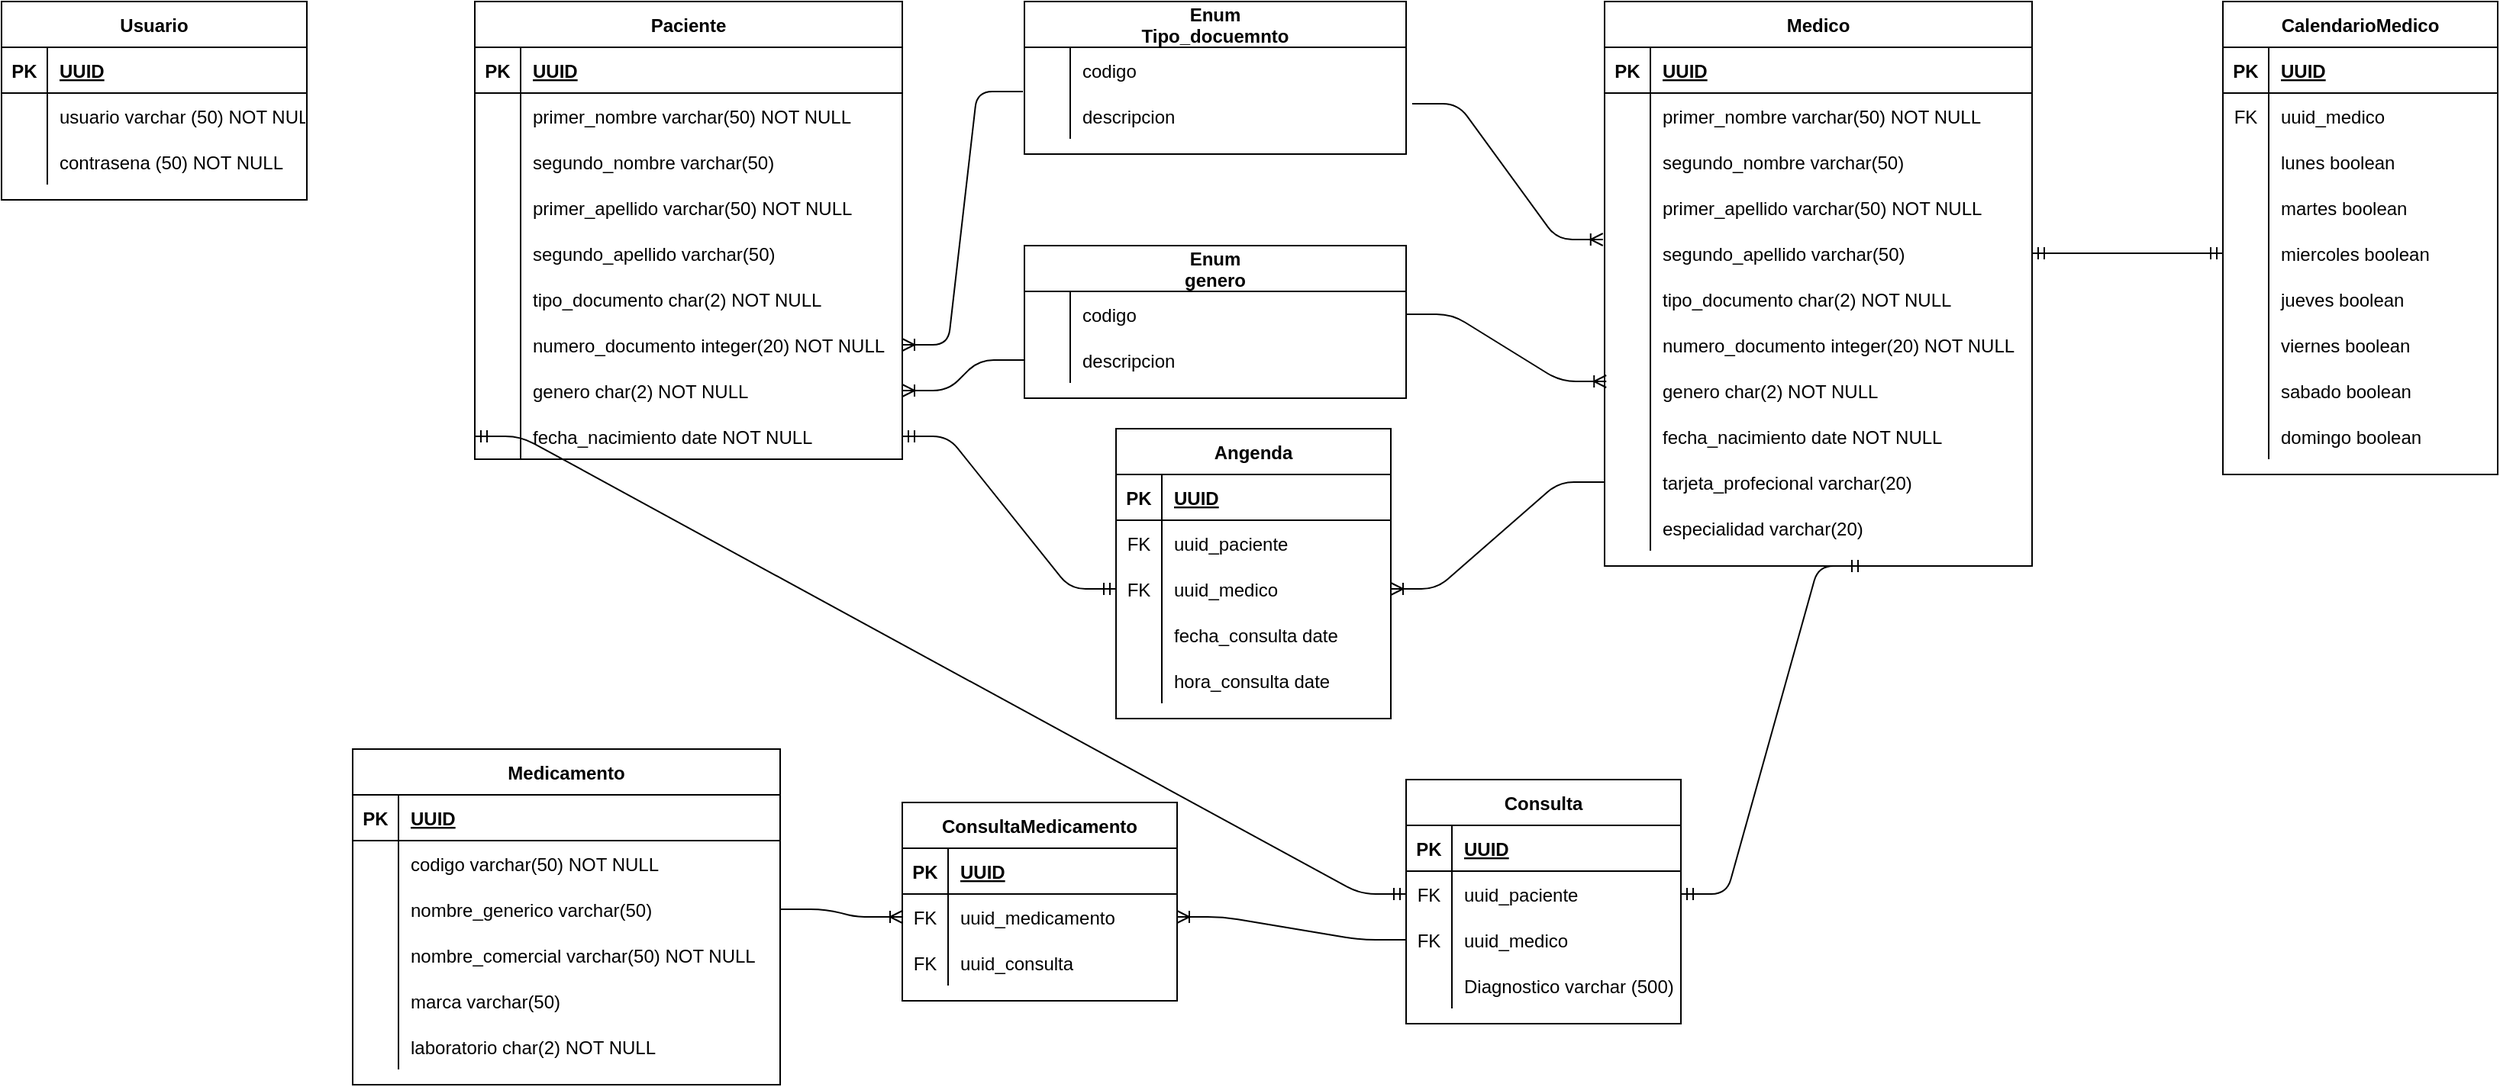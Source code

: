 <mxfile version="13.9.9" type="device"><diagram id="R2lEEEUBdFMjLlhIrx00" name="Page-1"><mxGraphModel dx="2272" dy="822" grid="1" gridSize="10" guides="1" tooltips="1" connect="1" arrows="1" fold="1" page="1" pageScale="1" pageWidth="850" pageHeight="1100" math="0" shadow="0" extFonts="Permanent Marker^https://fonts.googleapis.com/css?family=Permanent+Marker"><root><mxCell id="0"/><mxCell id="1" parent="0"/><mxCell id="C-vyLk0tnHw3VtMMgP7b-2" value="Enum&#10;Tipo_docuemnto" style="shape=table;startSize=30;container=1;collapsible=1;childLayout=tableLayout;fixedRows=1;rowLines=0;fontStyle=1;align=center;resizeLast=1;" parent="1" vertex="1"><mxGeometry x="400" y="40" width="250" height="100" as="geometry"/></mxCell><mxCell id="C-vyLk0tnHw3VtMMgP7b-9" value="" style="shape=partialRectangle;collapsible=0;dropTarget=0;pointerEvents=0;fillColor=none;points=[[0,0.5],[1,0.5]];portConstraint=eastwest;top=0;left=0;right=0;bottom=0;" parent="C-vyLk0tnHw3VtMMgP7b-2" vertex="1"><mxGeometry y="30" width="250" height="30" as="geometry"/></mxCell><mxCell id="C-vyLk0tnHw3VtMMgP7b-10" value="" style="shape=partialRectangle;overflow=hidden;connectable=0;fillColor=none;top=0;left=0;bottom=0;right=0;" parent="C-vyLk0tnHw3VtMMgP7b-9" vertex="1"><mxGeometry width="30" height="30" as="geometry"/></mxCell><mxCell id="C-vyLk0tnHw3VtMMgP7b-11" value="codigo" style="shape=partialRectangle;overflow=hidden;connectable=0;fillColor=none;top=0;left=0;bottom=0;right=0;align=left;spacingLeft=6;" parent="C-vyLk0tnHw3VtMMgP7b-9" vertex="1"><mxGeometry x="30" width="220" height="30" as="geometry"/></mxCell><mxCell id="uyJlKEGflvQCgRD1IJLZ-47" value="" style="shape=partialRectangle;collapsible=0;dropTarget=0;pointerEvents=0;fillColor=none;points=[[0,0.5],[1,0.5]];portConstraint=eastwest;top=0;left=0;right=0;bottom=0;" parent="C-vyLk0tnHw3VtMMgP7b-2" vertex="1"><mxGeometry y="60" width="250" height="30" as="geometry"/></mxCell><mxCell id="uyJlKEGflvQCgRD1IJLZ-48" value="" style="shape=partialRectangle;overflow=hidden;connectable=0;fillColor=none;top=0;left=0;bottom=0;right=0;" parent="uyJlKEGflvQCgRD1IJLZ-47" vertex="1"><mxGeometry width="30" height="30" as="geometry"/></mxCell><mxCell id="uyJlKEGflvQCgRD1IJLZ-49" value="descripcion" style="shape=partialRectangle;overflow=hidden;connectable=0;fillColor=none;top=0;left=0;bottom=0;right=0;align=left;spacingLeft=6;" parent="uyJlKEGflvQCgRD1IJLZ-47" vertex="1"><mxGeometry x="30" width="220" height="30" as="geometry"/></mxCell><mxCell id="C-vyLk0tnHw3VtMMgP7b-13" value="Enum&#10;genero" style="shape=table;startSize=30;container=1;collapsible=1;childLayout=tableLayout;fixedRows=1;rowLines=0;fontStyle=1;align=center;resizeLast=1;" parent="1" vertex="1"><mxGeometry x="400" y="200" width="250" height="100" as="geometry"/></mxCell><mxCell id="C-vyLk0tnHw3VtMMgP7b-20" value="" style="shape=partialRectangle;collapsible=0;dropTarget=0;pointerEvents=0;fillColor=none;points=[[0,0.5],[1,0.5]];portConstraint=eastwest;top=0;left=0;right=0;bottom=0;" parent="C-vyLk0tnHw3VtMMgP7b-13" vertex="1"><mxGeometry y="30" width="250" height="30" as="geometry"/></mxCell><mxCell id="C-vyLk0tnHw3VtMMgP7b-21" value="" style="shape=partialRectangle;overflow=hidden;connectable=0;fillColor=none;top=0;left=0;bottom=0;right=0;" parent="C-vyLk0tnHw3VtMMgP7b-20" vertex="1"><mxGeometry width="30" height="30" as="geometry"/></mxCell><mxCell id="C-vyLk0tnHw3VtMMgP7b-22" value="codigo" style="shape=partialRectangle;overflow=hidden;connectable=0;fillColor=none;top=0;left=0;bottom=0;right=0;align=left;spacingLeft=6;" parent="C-vyLk0tnHw3VtMMgP7b-20" vertex="1"><mxGeometry x="30" width="220" height="30" as="geometry"/></mxCell><mxCell id="uyJlKEGflvQCgRD1IJLZ-52" value="" style="shape=partialRectangle;collapsible=0;dropTarget=0;pointerEvents=0;fillColor=none;points=[[0,0.5],[1,0.5]];portConstraint=eastwest;top=0;left=0;right=0;bottom=0;" parent="C-vyLk0tnHw3VtMMgP7b-13" vertex="1"><mxGeometry y="60" width="250" height="30" as="geometry"/></mxCell><mxCell id="uyJlKEGflvQCgRD1IJLZ-53" value="" style="shape=partialRectangle;overflow=hidden;connectable=0;fillColor=none;top=0;left=0;bottom=0;right=0;" parent="uyJlKEGflvQCgRD1IJLZ-52" vertex="1"><mxGeometry width="30" height="30" as="geometry"/></mxCell><mxCell id="uyJlKEGflvQCgRD1IJLZ-54" value="descripcion" style="shape=partialRectangle;overflow=hidden;connectable=0;fillColor=none;top=0;left=0;bottom=0;right=0;align=left;spacingLeft=6;" parent="uyJlKEGflvQCgRD1IJLZ-52" vertex="1"><mxGeometry x="30" width="220" height="30" as="geometry"/></mxCell><mxCell id="C-vyLk0tnHw3VtMMgP7b-23" value="Paciente" style="shape=table;startSize=30;container=1;collapsible=1;childLayout=tableLayout;fixedRows=1;rowLines=0;fontStyle=1;align=center;resizeLast=1;" parent="1" vertex="1"><mxGeometry x="40" y="40" width="280" height="300" as="geometry"/></mxCell><mxCell id="C-vyLk0tnHw3VtMMgP7b-24" value="" style="shape=partialRectangle;collapsible=0;dropTarget=0;pointerEvents=0;fillColor=none;points=[[0,0.5],[1,0.5]];portConstraint=eastwest;top=0;left=0;right=0;bottom=1;" parent="C-vyLk0tnHw3VtMMgP7b-23" vertex="1"><mxGeometry y="30" width="280" height="30" as="geometry"/></mxCell><mxCell id="C-vyLk0tnHw3VtMMgP7b-25" value="PK" style="shape=partialRectangle;overflow=hidden;connectable=0;fillColor=none;top=0;left=0;bottom=0;right=0;fontStyle=1;" parent="C-vyLk0tnHw3VtMMgP7b-24" vertex="1"><mxGeometry width="30" height="30" as="geometry"/></mxCell><mxCell id="C-vyLk0tnHw3VtMMgP7b-26" value="UUID" style="shape=partialRectangle;overflow=hidden;connectable=0;fillColor=none;top=0;left=0;bottom=0;right=0;align=left;spacingLeft=6;fontStyle=5;" parent="C-vyLk0tnHw3VtMMgP7b-24" vertex="1"><mxGeometry x="30" width="250" height="30" as="geometry"/></mxCell><mxCell id="C-vyLk0tnHw3VtMMgP7b-27" value="" style="shape=partialRectangle;collapsible=0;dropTarget=0;pointerEvents=0;fillColor=none;points=[[0,0.5],[1,0.5]];portConstraint=eastwest;top=0;left=0;right=0;bottom=0;" parent="C-vyLk0tnHw3VtMMgP7b-23" vertex="1"><mxGeometry y="60" width="280" height="30" as="geometry"/></mxCell><mxCell id="C-vyLk0tnHw3VtMMgP7b-28" value="" style="shape=partialRectangle;overflow=hidden;connectable=0;fillColor=none;top=0;left=0;bottom=0;right=0;" parent="C-vyLk0tnHw3VtMMgP7b-27" vertex="1"><mxGeometry width="30" height="30" as="geometry"/></mxCell><mxCell id="C-vyLk0tnHw3VtMMgP7b-29" value="primer_nombre varchar(50) NOT NULL" style="shape=partialRectangle;overflow=hidden;connectable=0;fillColor=none;top=0;left=0;bottom=0;right=0;align=left;spacingLeft=6;" parent="C-vyLk0tnHw3VtMMgP7b-27" vertex="1"><mxGeometry x="30" width="250" height="30" as="geometry"/></mxCell><mxCell id="uyJlKEGflvQCgRD1IJLZ-1" value="" style="shape=partialRectangle;collapsible=0;dropTarget=0;pointerEvents=0;fillColor=none;points=[[0,0.5],[1,0.5]];portConstraint=eastwest;top=0;left=0;right=0;bottom=0;" parent="C-vyLk0tnHw3VtMMgP7b-23" vertex="1"><mxGeometry y="90" width="280" height="30" as="geometry"/></mxCell><mxCell id="uyJlKEGflvQCgRD1IJLZ-2" value="" style="shape=partialRectangle;overflow=hidden;connectable=0;fillColor=none;top=0;left=0;bottom=0;right=0;" parent="uyJlKEGflvQCgRD1IJLZ-1" vertex="1"><mxGeometry width="30" height="30" as="geometry"/></mxCell><mxCell id="uyJlKEGflvQCgRD1IJLZ-3" value="segundo_nombre varchar(50) " style="shape=partialRectangle;overflow=hidden;connectable=0;fillColor=none;top=0;left=0;bottom=0;right=0;align=left;spacingLeft=6;" parent="uyJlKEGflvQCgRD1IJLZ-1" vertex="1"><mxGeometry x="30" width="250" height="30" as="geometry"/></mxCell><mxCell id="uyJlKEGflvQCgRD1IJLZ-14" value="" style="shape=partialRectangle;collapsible=0;dropTarget=0;pointerEvents=0;fillColor=none;points=[[0,0.5],[1,0.5]];portConstraint=eastwest;top=0;left=0;right=0;bottom=0;" parent="C-vyLk0tnHw3VtMMgP7b-23" vertex="1"><mxGeometry y="120" width="280" height="30" as="geometry"/></mxCell><mxCell id="uyJlKEGflvQCgRD1IJLZ-15" value="" style="shape=partialRectangle;overflow=hidden;connectable=0;fillColor=none;top=0;left=0;bottom=0;right=0;" parent="uyJlKEGflvQCgRD1IJLZ-14" vertex="1"><mxGeometry width="30" height="30" as="geometry"/></mxCell><mxCell id="uyJlKEGflvQCgRD1IJLZ-16" value="primer_apellido varchar(50) NOT NULL" style="shape=partialRectangle;overflow=hidden;connectable=0;fillColor=none;top=0;left=0;bottom=0;right=0;align=left;spacingLeft=6;" parent="uyJlKEGflvQCgRD1IJLZ-14" vertex="1"><mxGeometry x="30" width="250" height="30" as="geometry"/></mxCell><mxCell id="uyJlKEGflvQCgRD1IJLZ-17" value="" style="shape=partialRectangle;collapsible=0;dropTarget=0;pointerEvents=0;fillColor=none;points=[[0,0.5],[1,0.5]];portConstraint=eastwest;top=0;left=0;right=0;bottom=0;" parent="C-vyLk0tnHw3VtMMgP7b-23" vertex="1"><mxGeometry y="150" width="280" height="30" as="geometry"/></mxCell><mxCell id="uyJlKEGflvQCgRD1IJLZ-18" value="" style="shape=partialRectangle;overflow=hidden;connectable=0;fillColor=none;top=0;left=0;bottom=0;right=0;" parent="uyJlKEGflvQCgRD1IJLZ-17" vertex="1"><mxGeometry width="30" height="30" as="geometry"/></mxCell><mxCell id="uyJlKEGflvQCgRD1IJLZ-19" value="segundo_apellido varchar(50) " style="shape=partialRectangle;overflow=hidden;connectable=0;fillColor=none;top=0;left=0;bottom=0;right=0;align=left;spacingLeft=6;" parent="uyJlKEGflvQCgRD1IJLZ-17" vertex="1"><mxGeometry x="30" width="250" height="30" as="geometry"/></mxCell><mxCell id="uyJlKEGflvQCgRD1IJLZ-20" value="" style="shape=partialRectangle;collapsible=0;dropTarget=0;pointerEvents=0;fillColor=none;points=[[0,0.5],[1,0.5]];portConstraint=eastwest;top=0;left=0;right=0;bottom=0;" parent="C-vyLk0tnHw3VtMMgP7b-23" vertex="1"><mxGeometry y="180" width="280" height="30" as="geometry"/></mxCell><mxCell id="uyJlKEGflvQCgRD1IJLZ-21" value="" style="shape=partialRectangle;overflow=hidden;connectable=0;fillColor=none;top=0;left=0;bottom=0;right=0;" parent="uyJlKEGflvQCgRD1IJLZ-20" vertex="1"><mxGeometry width="30" height="30" as="geometry"/></mxCell><mxCell id="uyJlKEGflvQCgRD1IJLZ-22" value="tipo_documento char(2) NOT NULL" style="shape=partialRectangle;overflow=hidden;connectable=0;fillColor=none;top=0;left=0;bottom=0;right=0;align=left;spacingLeft=6;" parent="uyJlKEGflvQCgRD1IJLZ-20" vertex="1"><mxGeometry x="30" width="250" height="30" as="geometry"/></mxCell><mxCell id="uyJlKEGflvQCgRD1IJLZ-23" value="" style="shape=partialRectangle;collapsible=0;dropTarget=0;pointerEvents=0;fillColor=none;points=[[0,0.5],[1,0.5]];portConstraint=eastwest;top=0;left=0;right=0;bottom=0;" parent="C-vyLk0tnHw3VtMMgP7b-23" vertex="1"><mxGeometry y="210" width="280" height="30" as="geometry"/></mxCell><mxCell id="uyJlKEGflvQCgRD1IJLZ-24" value="" style="shape=partialRectangle;overflow=hidden;connectable=0;fillColor=none;top=0;left=0;bottom=0;right=0;" parent="uyJlKEGflvQCgRD1IJLZ-23" vertex="1"><mxGeometry width="30" height="30" as="geometry"/></mxCell><mxCell id="uyJlKEGflvQCgRD1IJLZ-25" value="numero_documento integer(20) NOT NULL" style="shape=partialRectangle;overflow=hidden;connectable=0;fillColor=none;top=0;left=0;bottom=0;right=0;align=left;spacingLeft=6;" parent="uyJlKEGflvQCgRD1IJLZ-23" vertex="1"><mxGeometry x="30" width="250" height="30" as="geometry"/></mxCell><mxCell id="uyJlKEGflvQCgRD1IJLZ-26" value="" style="shape=partialRectangle;collapsible=0;dropTarget=0;pointerEvents=0;fillColor=none;points=[[0,0.5],[1,0.5]];portConstraint=eastwest;top=0;left=0;right=0;bottom=0;" parent="C-vyLk0tnHw3VtMMgP7b-23" vertex="1"><mxGeometry y="240" width="280" height="30" as="geometry"/></mxCell><mxCell id="uyJlKEGflvQCgRD1IJLZ-27" value="" style="shape=partialRectangle;overflow=hidden;connectable=0;fillColor=none;top=0;left=0;bottom=0;right=0;" parent="uyJlKEGflvQCgRD1IJLZ-26" vertex="1"><mxGeometry width="30" height="30" as="geometry"/></mxCell><mxCell id="uyJlKEGflvQCgRD1IJLZ-28" value="genero char(2) NOT NULL" style="shape=partialRectangle;overflow=hidden;connectable=0;fillColor=none;top=0;left=0;bottom=0;right=0;align=left;spacingLeft=6;" parent="uyJlKEGflvQCgRD1IJLZ-26" vertex="1"><mxGeometry x="30" width="250" height="30" as="geometry"/></mxCell><mxCell id="uyJlKEGflvQCgRD1IJLZ-29" value="" style="shape=partialRectangle;collapsible=0;dropTarget=0;pointerEvents=0;fillColor=none;points=[[0,0.5],[1,0.5]];portConstraint=eastwest;top=0;left=0;right=0;bottom=0;" parent="C-vyLk0tnHw3VtMMgP7b-23" vertex="1"><mxGeometry y="270" width="280" height="30" as="geometry"/></mxCell><mxCell id="uyJlKEGflvQCgRD1IJLZ-30" value="" style="shape=partialRectangle;overflow=hidden;connectable=0;fillColor=none;top=0;left=0;bottom=0;right=0;" parent="uyJlKEGflvQCgRD1IJLZ-29" vertex="1"><mxGeometry width="30" height="30" as="geometry"/></mxCell><mxCell id="uyJlKEGflvQCgRD1IJLZ-31" value="fecha_nacimiento date NOT NULL" style="shape=partialRectangle;overflow=hidden;connectable=0;fillColor=none;top=0;left=0;bottom=0;right=0;align=left;spacingLeft=6;" parent="uyJlKEGflvQCgRD1IJLZ-29" vertex="1"><mxGeometry x="30" width="250" height="30" as="geometry"/></mxCell><mxCell id="uyJlKEGflvQCgRD1IJLZ-51" value="" style="edgeStyle=entityRelationEdgeStyle;fontSize=12;html=1;endArrow=ERoneToMany;entryX=1;entryY=0.5;entryDx=0;entryDy=0;exitX=-0.004;exitY=-0.033;exitDx=0;exitDy=0;exitPerimeter=0;" parent="1" source="uyJlKEGflvQCgRD1IJLZ-47" target="uyJlKEGflvQCgRD1IJLZ-23" edge="1"><mxGeometry width="100" height="100" relative="1" as="geometry"><mxPoint x="405" y="101" as="sourcePoint"/><mxPoint x="550" y="180" as="targetPoint"/></mxGeometry></mxCell><mxCell id="uyJlKEGflvQCgRD1IJLZ-101" value="Angenda" style="shape=table;startSize=30;container=1;collapsible=1;childLayout=tableLayout;fixedRows=1;rowLines=0;fontStyle=1;align=center;resizeLast=1;" parent="1" vertex="1"><mxGeometry x="460" y="320" width="180" height="190" as="geometry"/></mxCell><mxCell id="uyJlKEGflvQCgRD1IJLZ-102" value="" style="shape=partialRectangle;collapsible=0;dropTarget=0;pointerEvents=0;fillColor=none;top=0;left=0;bottom=1;right=0;points=[[0,0.5],[1,0.5]];portConstraint=eastwest;" parent="uyJlKEGflvQCgRD1IJLZ-101" vertex="1"><mxGeometry y="30" width="180" height="30" as="geometry"/></mxCell><mxCell id="uyJlKEGflvQCgRD1IJLZ-103" value="PK" style="shape=partialRectangle;connectable=0;fillColor=none;top=0;left=0;bottom=0;right=0;fontStyle=1;overflow=hidden;" parent="uyJlKEGflvQCgRD1IJLZ-102" vertex="1"><mxGeometry width="30" height="30" as="geometry"/></mxCell><mxCell id="uyJlKEGflvQCgRD1IJLZ-104" value="UUID" style="shape=partialRectangle;connectable=0;fillColor=none;top=0;left=0;bottom=0;right=0;align=left;spacingLeft=6;fontStyle=5;overflow=hidden;" parent="uyJlKEGflvQCgRD1IJLZ-102" vertex="1"><mxGeometry x="30" width="150" height="30" as="geometry"/></mxCell><mxCell id="uyJlKEGflvQCgRD1IJLZ-105" value="" style="shape=partialRectangle;collapsible=0;dropTarget=0;pointerEvents=0;fillColor=none;top=0;left=0;bottom=0;right=0;points=[[0,0.5],[1,0.5]];portConstraint=eastwest;" parent="uyJlKEGflvQCgRD1IJLZ-101" vertex="1"><mxGeometry y="60" width="180" height="30" as="geometry"/></mxCell><mxCell id="uyJlKEGflvQCgRD1IJLZ-106" value="FK" style="shape=partialRectangle;connectable=0;fillColor=none;top=0;left=0;bottom=0;right=0;editable=1;overflow=hidden;" parent="uyJlKEGflvQCgRD1IJLZ-105" vertex="1"><mxGeometry width="30" height="30" as="geometry"/></mxCell><mxCell id="uyJlKEGflvQCgRD1IJLZ-107" value="uuid_paciente" style="shape=partialRectangle;connectable=0;fillColor=none;top=0;left=0;bottom=0;right=0;align=left;spacingLeft=6;overflow=hidden;" parent="uyJlKEGflvQCgRD1IJLZ-105" vertex="1"><mxGeometry x="30" width="150" height="30" as="geometry"/></mxCell><mxCell id="uyJlKEGflvQCgRD1IJLZ-108" value="" style="shape=partialRectangle;collapsible=0;dropTarget=0;pointerEvents=0;fillColor=none;top=0;left=0;bottom=0;right=0;points=[[0,0.5],[1,0.5]];portConstraint=eastwest;" parent="uyJlKEGflvQCgRD1IJLZ-101" vertex="1"><mxGeometry y="90" width="180" height="30" as="geometry"/></mxCell><mxCell id="uyJlKEGflvQCgRD1IJLZ-109" value="FK" style="shape=partialRectangle;connectable=0;fillColor=none;top=0;left=0;bottom=0;right=0;editable=1;overflow=hidden;" parent="uyJlKEGflvQCgRD1IJLZ-108" vertex="1"><mxGeometry width="30" height="30" as="geometry"/></mxCell><mxCell id="uyJlKEGflvQCgRD1IJLZ-110" value="uuid_medico" style="shape=partialRectangle;connectable=0;fillColor=none;top=0;left=0;bottom=0;right=0;align=left;spacingLeft=6;overflow=hidden;" parent="uyJlKEGflvQCgRD1IJLZ-108" vertex="1"><mxGeometry x="30" width="150" height="30" as="geometry"/></mxCell><mxCell id="uyJlKEGflvQCgRD1IJLZ-111" value="" style="shape=partialRectangle;collapsible=0;dropTarget=0;pointerEvents=0;fillColor=none;top=0;left=0;bottom=0;right=0;points=[[0,0.5],[1,0.5]];portConstraint=eastwest;" parent="uyJlKEGflvQCgRD1IJLZ-101" vertex="1"><mxGeometry y="120" width="180" height="30" as="geometry"/></mxCell><mxCell id="uyJlKEGflvQCgRD1IJLZ-112" value="" style="shape=partialRectangle;connectable=0;fillColor=none;top=0;left=0;bottom=0;right=0;editable=1;overflow=hidden;" parent="uyJlKEGflvQCgRD1IJLZ-111" vertex="1"><mxGeometry width="30" height="30" as="geometry"/></mxCell><mxCell id="uyJlKEGflvQCgRD1IJLZ-113" value="fecha_consulta date" style="shape=partialRectangle;connectable=0;fillColor=none;top=0;left=0;bottom=0;right=0;align=left;spacingLeft=6;overflow=hidden;" parent="uyJlKEGflvQCgRD1IJLZ-111" vertex="1"><mxGeometry x="30" width="150" height="30" as="geometry"/></mxCell><mxCell id="uyJlKEGflvQCgRD1IJLZ-159" value="" style="shape=partialRectangle;collapsible=0;dropTarget=0;pointerEvents=0;fillColor=none;top=0;left=0;bottom=0;right=0;points=[[0,0.5],[1,0.5]];portConstraint=eastwest;" parent="uyJlKEGflvQCgRD1IJLZ-101" vertex="1"><mxGeometry y="150" width="180" height="30" as="geometry"/></mxCell><mxCell id="uyJlKEGflvQCgRD1IJLZ-160" value="" style="shape=partialRectangle;connectable=0;fillColor=none;top=0;left=0;bottom=0;right=0;editable=1;overflow=hidden;" parent="uyJlKEGflvQCgRD1IJLZ-159" vertex="1"><mxGeometry width="30" height="30" as="geometry"/></mxCell><mxCell id="uyJlKEGflvQCgRD1IJLZ-161" value="hora_consulta date" style="shape=partialRectangle;connectable=0;fillColor=none;top=0;left=0;bottom=0;right=0;align=left;spacingLeft=6;overflow=hidden;" parent="uyJlKEGflvQCgRD1IJLZ-159" vertex="1"><mxGeometry x="30" width="150" height="30" as="geometry"/></mxCell><mxCell id="uyJlKEGflvQCgRD1IJLZ-114" value="Medico" style="shape=table;startSize=30;container=1;collapsible=1;childLayout=tableLayout;fixedRows=1;rowLines=0;fontStyle=1;align=center;resizeLast=1;" parent="1" vertex="1"><mxGeometry x="780" y="40" width="280" height="370" as="geometry"/></mxCell><mxCell id="uyJlKEGflvQCgRD1IJLZ-115" value="" style="shape=partialRectangle;collapsible=0;dropTarget=0;pointerEvents=0;fillColor=none;points=[[0,0.5],[1,0.5]];portConstraint=eastwest;top=0;left=0;right=0;bottom=1;" parent="uyJlKEGflvQCgRD1IJLZ-114" vertex="1"><mxGeometry y="30" width="280" height="30" as="geometry"/></mxCell><mxCell id="uyJlKEGflvQCgRD1IJLZ-116" value="PK" style="shape=partialRectangle;overflow=hidden;connectable=0;fillColor=none;top=0;left=0;bottom=0;right=0;fontStyle=1;" parent="uyJlKEGflvQCgRD1IJLZ-115" vertex="1"><mxGeometry width="30" height="30" as="geometry"/></mxCell><mxCell id="uyJlKEGflvQCgRD1IJLZ-117" value="UUID" style="shape=partialRectangle;overflow=hidden;connectable=0;fillColor=none;top=0;left=0;bottom=0;right=0;align=left;spacingLeft=6;fontStyle=5;" parent="uyJlKEGflvQCgRD1IJLZ-115" vertex="1"><mxGeometry x="30" width="250" height="30" as="geometry"/></mxCell><mxCell id="uyJlKEGflvQCgRD1IJLZ-118" value="" style="shape=partialRectangle;collapsible=0;dropTarget=0;pointerEvents=0;fillColor=none;points=[[0,0.5],[1,0.5]];portConstraint=eastwest;top=0;left=0;right=0;bottom=0;" parent="uyJlKEGflvQCgRD1IJLZ-114" vertex="1"><mxGeometry y="60" width="280" height="30" as="geometry"/></mxCell><mxCell id="uyJlKEGflvQCgRD1IJLZ-119" value="" style="shape=partialRectangle;overflow=hidden;connectable=0;fillColor=none;top=0;left=0;bottom=0;right=0;" parent="uyJlKEGflvQCgRD1IJLZ-118" vertex="1"><mxGeometry width="30" height="30" as="geometry"/></mxCell><mxCell id="uyJlKEGflvQCgRD1IJLZ-120" value="primer_nombre varchar(50) NOT NULL" style="shape=partialRectangle;overflow=hidden;connectable=0;fillColor=none;top=0;left=0;bottom=0;right=0;align=left;spacingLeft=6;" parent="uyJlKEGflvQCgRD1IJLZ-118" vertex="1"><mxGeometry x="30" width="250" height="30" as="geometry"/></mxCell><mxCell id="uyJlKEGflvQCgRD1IJLZ-121" value="" style="shape=partialRectangle;collapsible=0;dropTarget=0;pointerEvents=0;fillColor=none;points=[[0,0.5],[1,0.5]];portConstraint=eastwest;top=0;left=0;right=0;bottom=0;" parent="uyJlKEGflvQCgRD1IJLZ-114" vertex="1"><mxGeometry y="90" width="280" height="30" as="geometry"/></mxCell><mxCell id="uyJlKEGflvQCgRD1IJLZ-122" value="" style="shape=partialRectangle;overflow=hidden;connectable=0;fillColor=none;top=0;left=0;bottom=0;right=0;" parent="uyJlKEGflvQCgRD1IJLZ-121" vertex="1"><mxGeometry width="30" height="30" as="geometry"/></mxCell><mxCell id="uyJlKEGflvQCgRD1IJLZ-123" value="segundo_nombre varchar(50) " style="shape=partialRectangle;overflow=hidden;connectable=0;fillColor=none;top=0;left=0;bottom=0;right=0;align=left;spacingLeft=6;" parent="uyJlKEGflvQCgRD1IJLZ-121" vertex="1"><mxGeometry x="30" width="250" height="30" as="geometry"/></mxCell><mxCell id="uyJlKEGflvQCgRD1IJLZ-124" value="" style="shape=partialRectangle;collapsible=0;dropTarget=0;pointerEvents=0;fillColor=none;points=[[0,0.5],[1,0.5]];portConstraint=eastwest;top=0;left=0;right=0;bottom=0;" parent="uyJlKEGflvQCgRD1IJLZ-114" vertex="1"><mxGeometry y="120" width="280" height="30" as="geometry"/></mxCell><mxCell id="uyJlKEGflvQCgRD1IJLZ-125" value="" style="shape=partialRectangle;overflow=hidden;connectable=0;fillColor=none;top=0;left=0;bottom=0;right=0;" parent="uyJlKEGflvQCgRD1IJLZ-124" vertex="1"><mxGeometry width="30" height="30" as="geometry"/></mxCell><mxCell id="uyJlKEGflvQCgRD1IJLZ-126" value="primer_apellido varchar(50) NOT NULL" style="shape=partialRectangle;overflow=hidden;connectable=0;fillColor=none;top=0;left=0;bottom=0;right=0;align=left;spacingLeft=6;" parent="uyJlKEGflvQCgRD1IJLZ-124" vertex="1"><mxGeometry x="30" width="250" height="30" as="geometry"/></mxCell><mxCell id="uyJlKEGflvQCgRD1IJLZ-127" value="" style="shape=partialRectangle;collapsible=0;dropTarget=0;pointerEvents=0;fillColor=none;points=[[0,0.5],[1,0.5]];portConstraint=eastwest;top=0;left=0;right=0;bottom=0;" parent="uyJlKEGflvQCgRD1IJLZ-114" vertex="1"><mxGeometry y="150" width="280" height="30" as="geometry"/></mxCell><mxCell id="uyJlKEGflvQCgRD1IJLZ-128" value="" style="shape=partialRectangle;overflow=hidden;connectable=0;fillColor=none;top=0;left=0;bottom=0;right=0;" parent="uyJlKEGflvQCgRD1IJLZ-127" vertex="1"><mxGeometry width="30" height="30" as="geometry"/></mxCell><mxCell id="uyJlKEGflvQCgRD1IJLZ-129" value="segundo_apellido varchar(50) " style="shape=partialRectangle;overflow=hidden;connectable=0;fillColor=none;top=0;left=0;bottom=0;right=0;align=left;spacingLeft=6;" parent="uyJlKEGflvQCgRD1IJLZ-127" vertex="1"><mxGeometry x="30" width="250" height="30" as="geometry"/></mxCell><mxCell id="uyJlKEGflvQCgRD1IJLZ-130" value="" style="shape=partialRectangle;collapsible=0;dropTarget=0;pointerEvents=0;fillColor=none;points=[[0,0.5],[1,0.5]];portConstraint=eastwest;top=0;left=0;right=0;bottom=0;" parent="uyJlKEGflvQCgRD1IJLZ-114" vertex="1"><mxGeometry y="180" width="280" height="30" as="geometry"/></mxCell><mxCell id="uyJlKEGflvQCgRD1IJLZ-131" value="" style="shape=partialRectangle;overflow=hidden;connectable=0;fillColor=none;top=0;left=0;bottom=0;right=0;" parent="uyJlKEGflvQCgRD1IJLZ-130" vertex="1"><mxGeometry width="30" height="30" as="geometry"/></mxCell><mxCell id="uyJlKEGflvQCgRD1IJLZ-132" value="tipo_documento char(2) NOT NULL" style="shape=partialRectangle;overflow=hidden;connectable=0;fillColor=none;top=0;left=0;bottom=0;right=0;align=left;spacingLeft=6;" parent="uyJlKEGflvQCgRD1IJLZ-130" vertex="1"><mxGeometry x="30" width="250" height="30" as="geometry"/></mxCell><mxCell id="uyJlKEGflvQCgRD1IJLZ-133" value="" style="shape=partialRectangle;collapsible=0;dropTarget=0;pointerEvents=0;fillColor=none;points=[[0,0.5],[1,0.5]];portConstraint=eastwest;top=0;left=0;right=0;bottom=0;" parent="uyJlKEGflvQCgRD1IJLZ-114" vertex="1"><mxGeometry y="210" width="280" height="30" as="geometry"/></mxCell><mxCell id="uyJlKEGflvQCgRD1IJLZ-134" value="" style="shape=partialRectangle;overflow=hidden;connectable=0;fillColor=none;top=0;left=0;bottom=0;right=0;" parent="uyJlKEGflvQCgRD1IJLZ-133" vertex="1"><mxGeometry width="30" height="30" as="geometry"/></mxCell><mxCell id="uyJlKEGflvQCgRD1IJLZ-135" value="numero_documento integer(20) NOT NULL" style="shape=partialRectangle;overflow=hidden;connectable=0;fillColor=none;top=0;left=0;bottom=0;right=0;align=left;spacingLeft=6;" parent="uyJlKEGflvQCgRD1IJLZ-133" vertex="1"><mxGeometry x="30" width="250" height="30" as="geometry"/></mxCell><mxCell id="uyJlKEGflvQCgRD1IJLZ-136" value="" style="shape=partialRectangle;collapsible=0;dropTarget=0;pointerEvents=0;fillColor=none;points=[[0,0.5],[1,0.5]];portConstraint=eastwest;top=0;left=0;right=0;bottom=0;" parent="uyJlKEGflvQCgRD1IJLZ-114" vertex="1"><mxGeometry y="240" width="280" height="30" as="geometry"/></mxCell><mxCell id="uyJlKEGflvQCgRD1IJLZ-137" value="" style="shape=partialRectangle;overflow=hidden;connectable=0;fillColor=none;top=0;left=0;bottom=0;right=0;" parent="uyJlKEGflvQCgRD1IJLZ-136" vertex="1"><mxGeometry width="30" height="30" as="geometry"/></mxCell><mxCell id="uyJlKEGflvQCgRD1IJLZ-138" value="genero char(2) NOT NULL" style="shape=partialRectangle;overflow=hidden;connectable=0;fillColor=none;top=0;left=0;bottom=0;right=0;align=left;spacingLeft=6;" parent="uyJlKEGflvQCgRD1IJLZ-136" vertex="1"><mxGeometry x="30" width="250" height="30" as="geometry"/></mxCell><mxCell id="uyJlKEGflvQCgRD1IJLZ-139" value="" style="shape=partialRectangle;collapsible=0;dropTarget=0;pointerEvents=0;fillColor=none;points=[[0,0.5],[1,0.5]];portConstraint=eastwest;top=0;left=0;right=0;bottom=0;" parent="uyJlKEGflvQCgRD1IJLZ-114" vertex="1"><mxGeometry y="270" width="280" height="30" as="geometry"/></mxCell><mxCell id="uyJlKEGflvQCgRD1IJLZ-140" value="" style="shape=partialRectangle;overflow=hidden;connectable=0;fillColor=none;top=0;left=0;bottom=0;right=0;" parent="uyJlKEGflvQCgRD1IJLZ-139" vertex="1"><mxGeometry width="30" height="30" as="geometry"/></mxCell><mxCell id="uyJlKEGflvQCgRD1IJLZ-141" value="fecha_nacimiento date NOT NULL" style="shape=partialRectangle;overflow=hidden;connectable=0;fillColor=none;top=0;left=0;bottom=0;right=0;align=left;spacingLeft=6;" parent="uyJlKEGflvQCgRD1IJLZ-139" vertex="1"><mxGeometry x="30" width="250" height="30" as="geometry"/></mxCell><mxCell id="uyJlKEGflvQCgRD1IJLZ-145" value="" style="shape=partialRectangle;collapsible=0;dropTarget=0;pointerEvents=0;fillColor=none;points=[[0,0.5],[1,0.5]];portConstraint=eastwest;top=0;left=0;right=0;bottom=0;" parent="uyJlKEGflvQCgRD1IJLZ-114" vertex="1"><mxGeometry y="300" width="280" height="30" as="geometry"/></mxCell><mxCell id="uyJlKEGflvQCgRD1IJLZ-146" value="" style="shape=partialRectangle;overflow=hidden;connectable=0;fillColor=none;top=0;left=0;bottom=0;right=0;" parent="uyJlKEGflvQCgRD1IJLZ-145" vertex="1"><mxGeometry width="30" height="30" as="geometry"/></mxCell><mxCell id="uyJlKEGflvQCgRD1IJLZ-147" value="tarjeta_profecional varchar(20) " style="shape=partialRectangle;overflow=hidden;connectable=0;fillColor=none;top=0;left=0;bottom=0;right=0;align=left;spacingLeft=6;" parent="uyJlKEGflvQCgRD1IJLZ-145" vertex="1"><mxGeometry x="30" width="250" height="30" as="geometry"/></mxCell><mxCell id="uyJlKEGflvQCgRD1IJLZ-148" value="" style="shape=partialRectangle;collapsible=0;dropTarget=0;pointerEvents=0;fillColor=none;points=[[0,0.5],[1,0.5]];portConstraint=eastwest;top=0;left=0;right=0;bottom=0;" parent="uyJlKEGflvQCgRD1IJLZ-114" vertex="1"><mxGeometry y="330" width="280" height="30" as="geometry"/></mxCell><mxCell id="uyJlKEGflvQCgRD1IJLZ-149" value="" style="shape=partialRectangle;overflow=hidden;connectable=0;fillColor=none;top=0;left=0;bottom=0;right=0;" parent="uyJlKEGflvQCgRD1IJLZ-148" vertex="1"><mxGeometry width="30" height="30" as="geometry"/></mxCell><mxCell id="uyJlKEGflvQCgRD1IJLZ-150" value="especialidad varchar(20) " style="shape=partialRectangle;overflow=hidden;connectable=0;fillColor=none;top=0;left=0;bottom=0;right=0;align=left;spacingLeft=6;" parent="uyJlKEGflvQCgRD1IJLZ-148" vertex="1"><mxGeometry x="30" width="250" height="30" as="geometry"/></mxCell><mxCell id="uyJlKEGflvQCgRD1IJLZ-157" value="" style="edgeStyle=entityRelationEdgeStyle;fontSize=12;html=1;endArrow=ERoneToMany;entryX=-0.004;entryY=0.2;entryDx=0;entryDy=0;exitX=1.016;exitY=0.233;exitDx=0;exitDy=0;exitPerimeter=0;entryPerimeter=0;" parent="1" source="uyJlKEGflvQCgRD1IJLZ-47" target="uyJlKEGflvQCgRD1IJLZ-127" edge="1"><mxGeometry width="100" height="100" relative="1" as="geometry"><mxPoint x="409" y="109.01" as="sourcePoint"/><mxPoint x="330" y="275" as="targetPoint"/></mxGeometry></mxCell><mxCell id="uyJlKEGflvQCgRD1IJLZ-163" value="" style="edgeStyle=entityRelationEdgeStyle;fontSize=12;html=1;endArrow=ERmandOne;startArrow=ERmandOne;exitX=0;exitY=0.5;exitDx=0;exitDy=0;entryX=1;entryY=0.5;entryDx=0;entryDy=0;" parent="1" source="uyJlKEGflvQCgRD1IJLZ-108" target="uyJlKEGflvQCgRD1IJLZ-29" edge="1"><mxGeometry width="100" height="100" relative="1" as="geometry"><mxPoint x="540" y="450" as="sourcePoint"/><mxPoint x="320" y="355" as="targetPoint"/></mxGeometry></mxCell><mxCell id="uyJlKEGflvQCgRD1IJLZ-164" value="CalendarioMedico" style="shape=table;startSize=30;container=1;collapsible=1;childLayout=tableLayout;fixedRows=1;rowLines=0;fontStyle=1;align=center;resizeLast=1;" parent="1" vertex="1"><mxGeometry x="1185" y="40" width="180" height="310" as="geometry"/></mxCell><mxCell id="uyJlKEGflvQCgRD1IJLZ-165" value="" style="shape=partialRectangle;collapsible=0;dropTarget=0;pointerEvents=0;fillColor=none;top=0;left=0;bottom=1;right=0;points=[[0,0.5],[1,0.5]];portConstraint=eastwest;" parent="uyJlKEGflvQCgRD1IJLZ-164" vertex="1"><mxGeometry y="30" width="180" height="30" as="geometry"/></mxCell><mxCell id="uyJlKEGflvQCgRD1IJLZ-166" value="PK" style="shape=partialRectangle;connectable=0;fillColor=none;top=0;left=0;bottom=0;right=0;fontStyle=1;overflow=hidden;" parent="uyJlKEGflvQCgRD1IJLZ-165" vertex="1"><mxGeometry width="30" height="30" as="geometry"/></mxCell><mxCell id="uyJlKEGflvQCgRD1IJLZ-167" value="UUID" style="shape=partialRectangle;connectable=0;fillColor=none;top=0;left=0;bottom=0;right=0;align=left;spacingLeft=6;fontStyle=5;overflow=hidden;" parent="uyJlKEGflvQCgRD1IJLZ-165" vertex="1"><mxGeometry x="30" width="150" height="30" as="geometry"/></mxCell><mxCell id="uyJlKEGflvQCgRD1IJLZ-171" value="" style="shape=partialRectangle;collapsible=0;dropTarget=0;pointerEvents=0;fillColor=none;top=0;left=0;bottom=0;right=0;points=[[0,0.5],[1,0.5]];portConstraint=eastwest;" parent="uyJlKEGflvQCgRD1IJLZ-164" vertex="1"><mxGeometry y="60" width="180" height="30" as="geometry"/></mxCell><mxCell id="uyJlKEGflvQCgRD1IJLZ-172" value="FK" style="shape=partialRectangle;connectable=0;fillColor=none;top=0;left=0;bottom=0;right=0;editable=1;overflow=hidden;" parent="uyJlKEGflvQCgRD1IJLZ-171" vertex="1"><mxGeometry width="30" height="30" as="geometry"/></mxCell><mxCell id="uyJlKEGflvQCgRD1IJLZ-173" value="uuid_medico" style="shape=partialRectangle;connectable=0;fillColor=none;top=0;left=0;bottom=0;right=0;align=left;spacingLeft=6;overflow=hidden;" parent="uyJlKEGflvQCgRD1IJLZ-171" vertex="1"><mxGeometry x="30" width="150" height="30" as="geometry"/></mxCell><mxCell id="uyJlKEGflvQCgRD1IJLZ-174" value="" style="shape=partialRectangle;collapsible=0;dropTarget=0;pointerEvents=0;fillColor=none;top=0;left=0;bottom=0;right=0;points=[[0,0.5],[1,0.5]];portConstraint=eastwest;" parent="uyJlKEGflvQCgRD1IJLZ-164" vertex="1"><mxGeometry y="90" width="180" height="30" as="geometry"/></mxCell><mxCell id="uyJlKEGflvQCgRD1IJLZ-175" value="" style="shape=partialRectangle;connectable=0;fillColor=none;top=0;left=0;bottom=0;right=0;editable=1;overflow=hidden;" parent="uyJlKEGflvQCgRD1IJLZ-174" vertex="1"><mxGeometry width="30" height="30" as="geometry"/></mxCell><mxCell id="uyJlKEGflvQCgRD1IJLZ-176" value="lunes boolean " style="shape=partialRectangle;connectable=0;fillColor=none;top=0;left=0;bottom=0;right=0;align=left;spacingLeft=6;overflow=hidden;" parent="uyJlKEGflvQCgRD1IJLZ-174" vertex="1"><mxGeometry x="30" width="150" height="30" as="geometry"/></mxCell><mxCell id="uyJlKEGflvQCgRD1IJLZ-177" value="" style="shape=partialRectangle;collapsible=0;dropTarget=0;pointerEvents=0;fillColor=none;top=0;left=0;bottom=0;right=0;points=[[0,0.5],[1,0.5]];portConstraint=eastwest;" parent="uyJlKEGflvQCgRD1IJLZ-164" vertex="1"><mxGeometry y="120" width="180" height="30" as="geometry"/></mxCell><mxCell id="uyJlKEGflvQCgRD1IJLZ-178" value="" style="shape=partialRectangle;connectable=0;fillColor=none;top=0;left=0;bottom=0;right=0;editable=1;overflow=hidden;" parent="uyJlKEGflvQCgRD1IJLZ-177" vertex="1"><mxGeometry width="30" height="30" as="geometry"/></mxCell><mxCell id="uyJlKEGflvQCgRD1IJLZ-179" value="martes boolean " style="shape=partialRectangle;connectable=0;fillColor=none;top=0;left=0;bottom=0;right=0;align=left;spacingLeft=6;overflow=hidden;" parent="uyJlKEGflvQCgRD1IJLZ-177" vertex="1"><mxGeometry x="30" width="150" height="30" as="geometry"/></mxCell><mxCell id="uyJlKEGflvQCgRD1IJLZ-196" value="" style="shape=partialRectangle;collapsible=0;dropTarget=0;pointerEvents=0;fillColor=none;top=0;left=0;bottom=0;right=0;points=[[0,0.5],[1,0.5]];portConstraint=eastwest;" parent="uyJlKEGflvQCgRD1IJLZ-164" vertex="1"><mxGeometry y="150" width="180" height="30" as="geometry"/></mxCell><mxCell id="uyJlKEGflvQCgRD1IJLZ-197" value="" style="shape=partialRectangle;connectable=0;fillColor=none;top=0;left=0;bottom=0;right=0;editable=1;overflow=hidden;" parent="uyJlKEGflvQCgRD1IJLZ-196" vertex="1"><mxGeometry width="30" height="30" as="geometry"/></mxCell><mxCell id="uyJlKEGflvQCgRD1IJLZ-198" value="miercoles boolean " style="shape=partialRectangle;connectable=0;fillColor=none;top=0;left=0;bottom=0;right=0;align=left;spacingLeft=6;overflow=hidden;" parent="uyJlKEGflvQCgRD1IJLZ-196" vertex="1"><mxGeometry x="30" width="150" height="30" as="geometry"/></mxCell><mxCell id="uyJlKEGflvQCgRD1IJLZ-199" value="" style="shape=partialRectangle;collapsible=0;dropTarget=0;pointerEvents=0;fillColor=none;top=0;left=0;bottom=0;right=0;points=[[0,0.5],[1,0.5]];portConstraint=eastwest;" parent="uyJlKEGflvQCgRD1IJLZ-164" vertex="1"><mxGeometry y="180" width="180" height="30" as="geometry"/></mxCell><mxCell id="uyJlKEGflvQCgRD1IJLZ-200" value="" style="shape=partialRectangle;connectable=0;fillColor=none;top=0;left=0;bottom=0;right=0;editable=1;overflow=hidden;" parent="uyJlKEGflvQCgRD1IJLZ-199" vertex="1"><mxGeometry width="30" height="30" as="geometry"/></mxCell><mxCell id="uyJlKEGflvQCgRD1IJLZ-201" value="jueves boolean " style="shape=partialRectangle;connectable=0;fillColor=none;top=0;left=0;bottom=0;right=0;align=left;spacingLeft=6;overflow=hidden;" parent="uyJlKEGflvQCgRD1IJLZ-199" vertex="1"><mxGeometry x="30" width="150" height="30" as="geometry"/></mxCell><mxCell id="uyJlKEGflvQCgRD1IJLZ-202" value="" style="shape=partialRectangle;collapsible=0;dropTarget=0;pointerEvents=0;fillColor=none;top=0;left=0;bottom=0;right=0;points=[[0,0.5],[1,0.5]];portConstraint=eastwest;" parent="uyJlKEGflvQCgRD1IJLZ-164" vertex="1"><mxGeometry y="210" width="180" height="30" as="geometry"/></mxCell><mxCell id="uyJlKEGflvQCgRD1IJLZ-203" value="" style="shape=partialRectangle;connectable=0;fillColor=none;top=0;left=0;bottom=0;right=0;editable=1;overflow=hidden;" parent="uyJlKEGflvQCgRD1IJLZ-202" vertex="1"><mxGeometry width="30" height="30" as="geometry"/></mxCell><mxCell id="uyJlKEGflvQCgRD1IJLZ-204" value="viernes boolean " style="shape=partialRectangle;connectable=0;fillColor=none;top=0;left=0;bottom=0;right=0;align=left;spacingLeft=6;overflow=hidden;" parent="uyJlKEGflvQCgRD1IJLZ-202" vertex="1"><mxGeometry x="30" width="150" height="30" as="geometry"/></mxCell><mxCell id="uyJlKEGflvQCgRD1IJLZ-205" value="" style="shape=partialRectangle;collapsible=0;dropTarget=0;pointerEvents=0;fillColor=none;top=0;left=0;bottom=0;right=0;points=[[0,0.5],[1,0.5]];portConstraint=eastwest;" parent="uyJlKEGflvQCgRD1IJLZ-164" vertex="1"><mxGeometry y="240" width="180" height="30" as="geometry"/></mxCell><mxCell id="uyJlKEGflvQCgRD1IJLZ-206" value="" style="shape=partialRectangle;connectable=0;fillColor=none;top=0;left=0;bottom=0;right=0;editable=1;overflow=hidden;" parent="uyJlKEGflvQCgRD1IJLZ-205" vertex="1"><mxGeometry width="30" height="30" as="geometry"/></mxCell><mxCell id="uyJlKEGflvQCgRD1IJLZ-207" value="sabado boolean " style="shape=partialRectangle;connectable=0;fillColor=none;top=0;left=0;bottom=0;right=0;align=left;spacingLeft=6;overflow=hidden;" parent="uyJlKEGflvQCgRD1IJLZ-205" vertex="1"><mxGeometry x="30" width="150" height="30" as="geometry"/></mxCell><mxCell id="uyJlKEGflvQCgRD1IJLZ-208" value="" style="shape=partialRectangle;collapsible=0;dropTarget=0;pointerEvents=0;fillColor=none;top=0;left=0;bottom=0;right=0;points=[[0,0.5],[1,0.5]];portConstraint=eastwest;" parent="uyJlKEGflvQCgRD1IJLZ-164" vertex="1"><mxGeometry y="270" width="180" height="30" as="geometry"/></mxCell><mxCell id="uyJlKEGflvQCgRD1IJLZ-209" value="" style="shape=partialRectangle;connectable=0;fillColor=none;top=0;left=0;bottom=0;right=0;editable=1;overflow=hidden;" parent="uyJlKEGflvQCgRD1IJLZ-208" vertex="1"><mxGeometry width="30" height="30" as="geometry"/></mxCell><mxCell id="uyJlKEGflvQCgRD1IJLZ-210" value="domingo boolean " style="shape=partialRectangle;connectable=0;fillColor=none;top=0;left=0;bottom=0;right=0;align=left;spacingLeft=6;overflow=hidden;" parent="uyJlKEGflvQCgRD1IJLZ-208" vertex="1"><mxGeometry x="30" width="150" height="30" as="geometry"/></mxCell><mxCell id="uyJlKEGflvQCgRD1IJLZ-180" value="Usuario" style="shape=table;startSize=30;container=1;collapsible=1;childLayout=tableLayout;fixedRows=1;rowLines=0;fontStyle=1;align=center;resizeLast=1;" parent="1" vertex="1"><mxGeometry x="-270" y="40" width="200" height="130" as="geometry"/></mxCell><mxCell id="uyJlKEGflvQCgRD1IJLZ-181" value="" style="shape=partialRectangle;collapsible=0;dropTarget=0;pointerEvents=0;fillColor=none;top=0;left=0;bottom=1;right=0;points=[[0,0.5],[1,0.5]];portConstraint=eastwest;" parent="uyJlKEGflvQCgRD1IJLZ-180" vertex="1"><mxGeometry y="30" width="200" height="30" as="geometry"/></mxCell><mxCell id="uyJlKEGflvQCgRD1IJLZ-182" value="PK" style="shape=partialRectangle;connectable=0;fillColor=none;top=0;left=0;bottom=0;right=0;fontStyle=1;overflow=hidden;" parent="uyJlKEGflvQCgRD1IJLZ-181" vertex="1"><mxGeometry width="30" height="30" as="geometry"/></mxCell><mxCell id="uyJlKEGflvQCgRD1IJLZ-183" value="UUID" style="shape=partialRectangle;connectable=0;fillColor=none;top=0;left=0;bottom=0;right=0;align=left;spacingLeft=6;fontStyle=5;overflow=hidden;" parent="uyJlKEGflvQCgRD1IJLZ-181" vertex="1"><mxGeometry x="30" width="170" height="30" as="geometry"/></mxCell><mxCell id="uyJlKEGflvQCgRD1IJLZ-184" value="" style="shape=partialRectangle;collapsible=0;dropTarget=0;pointerEvents=0;fillColor=none;top=0;left=0;bottom=0;right=0;points=[[0,0.5],[1,0.5]];portConstraint=eastwest;" parent="uyJlKEGflvQCgRD1IJLZ-180" vertex="1"><mxGeometry y="60" width="200" height="30" as="geometry"/></mxCell><mxCell id="uyJlKEGflvQCgRD1IJLZ-185" value="" style="shape=partialRectangle;connectable=0;fillColor=none;top=0;left=0;bottom=0;right=0;editable=1;overflow=hidden;" parent="uyJlKEGflvQCgRD1IJLZ-184" vertex="1"><mxGeometry width="30" height="30" as="geometry"/></mxCell><mxCell id="uyJlKEGflvQCgRD1IJLZ-186" value="usuario varchar (50) NOT NULL" style="shape=partialRectangle;connectable=0;fillColor=none;top=0;left=0;bottom=0;right=0;align=left;spacingLeft=6;overflow=hidden;" parent="uyJlKEGflvQCgRD1IJLZ-184" vertex="1"><mxGeometry x="30" width="170" height="30" as="geometry"/></mxCell><mxCell id="uyJlKEGflvQCgRD1IJLZ-187" value="" style="shape=partialRectangle;collapsible=0;dropTarget=0;pointerEvents=0;fillColor=none;top=0;left=0;bottom=0;right=0;points=[[0,0.5],[1,0.5]];portConstraint=eastwest;" parent="uyJlKEGflvQCgRD1IJLZ-180" vertex="1"><mxGeometry y="90" width="200" height="30" as="geometry"/></mxCell><mxCell id="uyJlKEGflvQCgRD1IJLZ-188" value="" style="shape=partialRectangle;connectable=0;fillColor=none;top=0;left=0;bottom=0;right=0;editable=1;overflow=hidden;" parent="uyJlKEGflvQCgRD1IJLZ-187" vertex="1"><mxGeometry width="30" height="30" as="geometry"/></mxCell><mxCell id="uyJlKEGflvQCgRD1IJLZ-189" value="contrasena (50) NOT NULL" style="shape=partialRectangle;connectable=0;fillColor=none;top=0;left=0;bottom=0;right=0;align=left;spacingLeft=6;overflow=hidden;" parent="uyJlKEGflvQCgRD1IJLZ-187" vertex="1"><mxGeometry x="30" width="170" height="30" as="geometry"/></mxCell><mxCell id="uyJlKEGflvQCgRD1IJLZ-211" value="" style="edgeStyle=entityRelationEdgeStyle;fontSize=12;html=1;endArrow=ERmandOne;startArrow=ERmandOne;entryX=1;entryY=0.5;entryDx=0;entryDy=0;exitX=0;exitY=0.5;exitDx=0;exitDy=0;" parent="1" source="uyJlKEGflvQCgRD1IJLZ-196" target="uyJlKEGflvQCgRD1IJLZ-127" edge="1"><mxGeometry width="100" height="100" relative="1" as="geometry"><mxPoint x="1301.04" y="324.02" as="sourcePoint"/><mxPoint x="1060" y="180" as="targetPoint"/></mxGeometry></mxCell><mxCell id="uyJlKEGflvQCgRD1IJLZ-212" value="Medicamento" style="shape=table;startSize=30;container=1;collapsible=1;childLayout=tableLayout;fixedRows=1;rowLines=0;fontStyle=1;align=center;resizeLast=1;" parent="1" vertex="1"><mxGeometry x="-40" y="530" width="280" height="220" as="geometry"/></mxCell><mxCell id="uyJlKEGflvQCgRD1IJLZ-213" value="" style="shape=partialRectangle;collapsible=0;dropTarget=0;pointerEvents=0;fillColor=none;points=[[0,0.5],[1,0.5]];portConstraint=eastwest;top=0;left=0;right=0;bottom=1;" parent="uyJlKEGflvQCgRD1IJLZ-212" vertex="1"><mxGeometry y="30" width="280" height="30" as="geometry"/></mxCell><mxCell id="uyJlKEGflvQCgRD1IJLZ-214" value="PK" style="shape=partialRectangle;overflow=hidden;connectable=0;fillColor=none;top=0;left=0;bottom=0;right=0;fontStyle=1;" parent="uyJlKEGflvQCgRD1IJLZ-213" vertex="1"><mxGeometry width="30" height="30" as="geometry"/></mxCell><mxCell id="uyJlKEGflvQCgRD1IJLZ-215" value="UUID" style="shape=partialRectangle;overflow=hidden;connectable=0;fillColor=none;top=0;left=0;bottom=0;right=0;align=left;spacingLeft=6;fontStyle=5;" parent="uyJlKEGflvQCgRD1IJLZ-213" vertex="1"><mxGeometry x="30" width="250" height="30" as="geometry"/></mxCell><mxCell id="uyJlKEGflvQCgRD1IJLZ-216" value="" style="shape=partialRectangle;collapsible=0;dropTarget=0;pointerEvents=0;fillColor=none;points=[[0,0.5],[1,0.5]];portConstraint=eastwest;top=0;left=0;right=0;bottom=0;" parent="uyJlKEGflvQCgRD1IJLZ-212" vertex="1"><mxGeometry y="60" width="280" height="30" as="geometry"/></mxCell><mxCell id="uyJlKEGflvQCgRD1IJLZ-217" value="" style="shape=partialRectangle;overflow=hidden;connectable=0;fillColor=none;top=0;left=0;bottom=0;right=0;" parent="uyJlKEGflvQCgRD1IJLZ-216" vertex="1"><mxGeometry width="30" height="30" as="geometry"/></mxCell><mxCell id="uyJlKEGflvQCgRD1IJLZ-218" value="codigo varchar(50) NOT NULL" style="shape=partialRectangle;overflow=hidden;connectable=0;fillColor=none;top=0;left=0;bottom=0;right=0;align=left;spacingLeft=6;" parent="uyJlKEGflvQCgRD1IJLZ-216" vertex="1"><mxGeometry x="30" width="250" height="30" as="geometry"/></mxCell><mxCell id="uyJlKEGflvQCgRD1IJLZ-219" value="" style="shape=partialRectangle;collapsible=0;dropTarget=0;pointerEvents=0;fillColor=none;points=[[0,0.5],[1,0.5]];portConstraint=eastwest;top=0;left=0;right=0;bottom=0;" parent="uyJlKEGflvQCgRD1IJLZ-212" vertex="1"><mxGeometry y="90" width="280" height="30" as="geometry"/></mxCell><mxCell id="uyJlKEGflvQCgRD1IJLZ-220" value="" style="shape=partialRectangle;overflow=hidden;connectable=0;fillColor=none;top=0;left=0;bottom=0;right=0;" parent="uyJlKEGflvQCgRD1IJLZ-219" vertex="1"><mxGeometry width="30" height="30" as="geometry"/></mxCell><mxCell id="uyJlKEGflvQCgRD1IJLZ-221" value="nombre_generico varchar(50) " style="shape=partialRectangle;overflow=hidden;connectable=0;fillColor=none;top=0;left=0;bottom=0;right=0;align=left;spacingLeft=6;" parent="uyJlKEGflvQCgRD1IJLZ-219" vertex="1"><mxGeometry x="30" width="250" height="30" as="geometry"/></mxCell><mxCell id="uyJlKEGflvQCgRD1IJLZ-222" value="" style="shape=partialRectangle;collapsible=0;dropTarget=0;pointerEvents=0;fillColor=none;points=[[0,0.5],[1,0.5]];portConstraint=eastwest;top=0;left=0;right=0;bottom=0;" parent="uyJlKEGflvQCgRD1IJLZ-212" vertex="1"><mxGeometry y="120" width="280" height="30" as="geometry"/></mxCell><mxCell id="uyJlKEGflvQCgRD1IJLZ-223" value="" style="shape=partialRectangle;overflow=hidden;connectable=0;fillColor=none;top=0;left=0;bottom=0;right=0;" parent="uyJlKEGflvQCgRD1IJLZ-222" vertex="1"><mxGeometry width="30" height="30" as="geometry"/></mxCell><mxCell id="uyJlKEGflvQCgRD1IJLZ-224" value="nombre_comercial varchar(50) NOT NULL" style="shape=partialRectangle;overflow=hidden;connectable=0;fillColor=none;top=0;left=0;bottom=0;right=0;align=left;spacingLeft=6;" parent="uyJlKEGflvQCgRD1IJLZ-222" vertex="1"><mxGeometry x="30" width="250" height="30" as="geometry"/></mxCell><mxCell id="uyJlKEGflvQCgRD1IJLZ-225" value="" style="shape=partialRectangle;collapsible=0;dropTarget=0;pointerEvents=0;fillColor=none;points=[[0,0.5],[1,0.5]];portConstraint=eastwest;top=0;left=0;right=0;bottom=0;" parent="uyJlKEGflvQCgRD1IJLZ-212" vertex="1"><mxGeometry y="150" width="280" height="30" as="geometry"/></mxCell><mxCell id="uyJlKEGflvQCgRD1IJLZ-226" value="" style="shape=partialRectangle;overflow=hidden;connectable=0;fillColor=none;top=0;left=0;bottom=0;right=0;" parent="uyJlKEGflvQCgRD1IJLZ-225" vertex="1"><mxGeometry width="30" height="30" as="geometry"/></mxCell><mxCell id="uyJlKEGflvQCgRD1IJLZ-227" value="marca varchar(50) " style="shape=partialRectangle;overflow=hidden;connectable=0;fillColor=none;top=0;left=0;bottom=0;right=0;align=left;spacingLeft=6;" parent="uyJlKEGflvQCgRD1IJLZ-225" vertex="1"><mxGeometry x="30" width="250" height="30" as="geometry"/></mxCell><mxCell id="uyJlKEGflvQCgRD1IJLZ-228" value="" style="shape=partialRectangle;collapsible=0;dropTarget=0;pointerEvents=0;fillColor=none;points=[[0,0.5],[1,0.5]];portConstraint=eastwest;top=0;left=0;right=0;bottom=0;" parent="uyJlKEGflvQCgRD1IJLZ-212" vertex="1"><mxGeometry y="180" width="280" height="30" as="geometry"/></mxCell><mxCell id="uyJlKEGflvQCgRD1IJLZ-229" value="" style="shape=partialRectangle;overflow=hidden;connectable=0;fillColor=none;top=0;left=0;bottom=0;right=0;" parent="uyJlKEGflvQCgRD1IJLZ-228" vertex="1"><mxGeometry width="30" height="30" as="geometry"/></mxCell><mxCell id="uyJlKEGflvQCgRD1IJLZ-230" value="laboratorio char(2) NOT NULL" style="shape=partialRectangle;overflow=hidden;connectable=0;fillColor=none;top=0;left=0;bottom=0;right=0;align=left;spacingLeft=6;" parent="uyJlKEGflvQCgRD1IJLZ-228" vertex="1"><mxGeometry x="30" width="250" height="30" as="geometry"/></mxCell><mxCell id="uyJlKEGflvQCgRD1IJLZ-268" value="Consulta" style="shape=table;startSize=30;container=1;collapsible=1;childLayout=tableLayout;fixedRows=1;rowLines=0;fontStyle=1;align=center;resizeLast=1;" parent="1" vertex="1"><mxGeometry x="650" y="550" width="180" height="160" as="geometry"/></mxCell><mxCell id="uyJlKEGflvQCgRD1IJLZ-269" value="" style="shape=partialRectangle;collapsible=0;dropTarget=0;pointerEvents=0;fillColor=none;top=0;left=0;bottom=1;right=0;points=[[0,0.5],[1,0.5]];portConstraint=eastwest;" parent="uyJlKEGflvQCgRD1IJLZ-268" vertex="1"><mxGeometry y="30" width="180" height="30" as="geometry"/></mxCell><mxCell id="uyJlKEGflvQCgRD1IJLZ-270" value="PK" style="shape=partialRectangle;connectable=0;fillColor=none;top=0;left=0;bottom=0;right=0;fontStyle=1;overflow=hidden;" parent="uyJlKEGflvQCgRD1IJLZ-269" vertex="1"><mxGeometry width="30" height="30" as="geometry"/></mxCell><mxCell id="uyJlKEGflvQCgRD1IJLZ-271" value="UUID" style="shape=partialRectangle;connectable=0;fillColor=none;top=0;left=0;bottom=0;right=0;align=left;spacingLeft=6;fontStyle=5;overflow=hidden;" parent="uyJlKEGflvQCgRD1IJLZ-269" vertex="1"><mxGeometry x="30" width="150" height="30" as="geometry"/></mxCell><mxCell id="uyJlKEGflvQCgRD1IJLZ-272" value="" style="shape=partialRectangle;collapsible=0;dropTarget=0;pointerEvents=0;fillColor=none;top=0;left=0;bottom=0;right=0;points=[[0,0.5],[1,0.5]];portConstraint=eastwest;" parent="uyJlKEGflvQCgRD1IJLZ-268" vertex="1"><mxGeometry y="60" width="180" height="30" as="geometry"/></mxCell><mxCell id="uyJlKEGflvQCgRD1IJLZ-273" value="FK" style="shape=partialRectangle;connectable=0;fillColor=none;top=0;left=0;bottom=0;right=0;editable=1;overflow=hidden;" parent="uyJlKEGflvQCgRD1IJLZ-272" vertex="1"><mxGeometry width="30" height="30" as="geometry"/></mxCell><mxCell id="uyJlKEGflvQCgRD1IJLZ-274" value="uuid_paciente" style="shape=partialRectangle;connectable=0;fillColor=none;top=0;left=0;bottom=0;right=0;align=left;spacingLeft=6;overflow=hidden;" parent="uyJlKEGflvQCgRD1IJLZ-272" vertex="1"><mxGeometry x="30" width="150" height="30" as="geometry"/></mxCell><mxCell id="uyJlKEGflvQCgRD1IJLZ-275" value="" style="shape=partialRectangle;collapsible=0;dropTarget=0;pointerEvents=0;fillColor=none;top=0;left=0;bottom=0;right=0;points=[[0,0.5],[1,0.5]];portConstraint=eastwest;" parent="uyJlKEGflvQCgRD1IJLZ-268" vertex="1"><mxGeometry y="90" width="180" height="30" as="geometry"/></mxCell><mxCell id="uyJlKEGflvQCgRD1IJLZ-276" value="FK" style="shape=partialRectangle;connectable=0;fillColor=none;top=0;left=0;bottom=0;right=0;editable=1;overflow=hidden;" parent="uyJlKEGflvQCgRD1IJLZ-275" vertex="1"><mxGeometry width="30" height="30" as="geometry"/></mxCell><mxCell id="uyJlKEGflvQCgRD1IJLZ-277" value="uuid_medico" style="shape=partialRectangle;connectable=0;fillColor=none;top=0;left=0;bottom=0;right=0;align=left;spacingLeft=6;overflow=hidden;" parent="uyJlKEGflvQCgRD1IJLZ-275" vertex="1"><mxGeometry x="30" width="150" height="30" as="geometry"/></mxCell><mxCell id="uyJlKEGflvQCgRD1IJLZ-278" value="" style="shape=partialRectangle;collapsible=0;dropTarget=0;pointerEvents=0;fillColor=none;top=0;left=0;bottom=0;right=0;points=[[0,0.5],[1,0.5]];portConstraint=eastwest;" parent="uyJlKEGflvQCgRD1IJLZ-268" vertex="1"><mxGeometry y="120" width="180" height="30" as="geometry"/></mxCell><mxCell id="uyJlKEGflvQCgRD1IJLZ-279" value="" style="shape=partialRectangle;connectable=0;fillColor=none;top=0;left=0;bottom=0;right=0;editable=1;overflow=hidden;" parent="uyJlKEGflvQCgRD1IJLZ-278" vertex="1"><mxGeometry width="30" height="30" as="geometry"/></mxCell><mxCell id="uyJlKEGflvQCgRD1IJLZ-280" value="Diagnostico varchar (500)" style="shape=partialRectangle;connectable=0;fillColor=none;top=0;left=0;bottom=0;right=0;align=left;spacingLeft=6;overflow=hidden;" parent="uyJlKEGflvQCgRD1IJLZ-278" vertex="1"><mxGeometry x="30" width="150" height="30" as="geometry"/></mxCell><mxCell id="uyJlKEGflvQCgRD1IJLZ-284" value="" style="edgeStyle=entityRelationEdgeStyle;fontSize=12;html=1;endArrow=ERmandOne;startArrow=ERmandOne;exitX=1;exitY=0.5;exitDx=0;exitDy=0;" parent="1" source="uyJlKEGflvQCgRD1IJLZ-272" edge="1"><mxGeometry width="100" height="100" relative="1" as="geometry"><mxPoint x="443.92" y="528.01" as="sourcePoint"/><mxPoint x="950" y="410" as="targetPoint"/></mxGeometry></mxCell><mxCell id="uyJlKEGflvQCgRD1IJLZ-285" value="" style="edgeStyle=entityRelationEdgeStyle;fontSize=12;html=1;endArrow=ERmandOne;startArrow=ERmandOne;exitX=0;exitY=0.5;exitDx=0;exitDy=0;entryX=0;entryY=0.5;entryDx=0;entryDy=0;" parent="1" source="uyJlKEGflvQCgRD1IJLZ-272" target="uyJlKEGflvQCgRD1IJLZ-29" edge="1"><mxGeometry width="100" height="100" relative="1" as="geometry"><mxPoint x="443.92" y="528.01" as="sourcePoint"/><mxPoint x="176.08" y="370.99" as="targetPoint"/></mxGeometry></mxCell><mxCell id="uyJlKEGflvQCgRD1IJLZ-286" value="ConsultaMedicamento" style="shape=table;startSize=30;container=1;collapsible=1;childLayout=tableLayout;fixedRows=1;rowLines=0;fontStyle=1;align=center;resizeLast=1;" parent="1" vertex="1"><mxGeometry x="320" y="565" width="180" height="130" as="geometry"/></mxCell><mxCell id="uyJlKEGflvQCgRD1IJLZ-287" value="" style="shape=partialRectangle;collapsible=0;dropTarget=0;pointerEvents=0;fillColor=none;top=0;left=0;bottom=1;right=0;points=[[0,0.5],[1,0.5]];portConstraint=eastwest;" parent="uyJlKEGflvQCgRD1IJLZ-286" vertex="1"><mxGeometry y="30" width="180" height="30" as="geometry"/></mxCell><mxCell id="uyJlKEGflvQCgRD1IJLZ-288" value="PK" style="shape=partialRectangle;connectable=0;fillColor=none;top=0;left=0;bottom=0;right=0;fontStyle=1;overflow=hidden;" parent="uyJlKEGflvQCgRD1IJLZ-287" vertex="1"><mxGeometry width="30" height="30" as="geometry"/></mxCell><mxCell id="uyJlKEGflvQCgRD1IJLZ-289" value="UUID" style="shape=partialRectangle;connectable=0;fillColor=none;top=0;left=0;bottom=0;right=0;align=left;spacingLeft=6;fontStyle=5;overflow=hidden;" parent="uyJlKEGflvQCgRD1IJLZ-287" vertex="1"><mxGeometry x="30" width="150" height="30" as="geometry"/></mxCell><mxCell id="uyJlKEGflvQCgRD1IJLZ-290" value="" style="shape=partialRectangle;collapsible=0;dropTarget=0;pointerEvents=0;fillColor=none;top=0;left=0;bottom=0;right=0;points=[[0,0.5],[1,0.5]];portConstraint=eastwest;" parent="uyJlKEGflvQCgRD1IJLZ-286" vertex="1"><mxGeometry y="60" width="180" height="30" as="geometry"/></mxCell><mxCell id="uyJlKEGflvQCgRD1IJLZ-291" value="FK" style="shape=partialRectangle;connectable=0;fillColor=none;top=0;left=0;bottom=0;right=0;editable=1;overflow=hidden;" parent="uyJlKEGflvQCgRD1IJLZ-290" vertex="1"><mxGeometry width="30" height="30" as="geometry"/></mxCell><mxCell id="uyJlKEGflvQCgRD1IJLZ-292" value="uuid_medicamento" style="shape=partialRectangle;connectable=0;fillColor=none;top=0;left=0;bottom=0;right=0;align=left;spacingLeft=6;overflow=hidden;" parent="uyJlKEGflvQCgRD1IJLZ-290" vertex="1"><mxGeometry x="30" width="150" height="30" as="geometry"/></mxCell><mxCell id="uyJlKEGflvQCgRD1IJLZ-293" value="" style="shape=partialRectangle;collapsible=0;dropTarget=0;pointerEvents=0;fillColor=none;top=0;left=0;bottom=0;right=0;points=[[0,0.5],[1,0.5]];portConstraint=eastwest;" parent="uyJlKEGflvQCgRD1IJLZ-286" vertex="1"><mxGeometry y="90" width="180" height="30" as="geometry"/></mxCell><mxCell id="uyJlKEGflvQCgRD1IJLZ-294" value="FK" style="shape=partialRectangle;connectable=0;fillColor=none;top=0;left=0;bottom=0;right=0;editable=1;overflow=hidden;" parent="uyJlKEGflvQCgRD1IJLZ-293" vertex="1"><mxGeometry width="30" height="30" as="geometry"/></mxCell><mxCell id="uyJlKEGflvQCgRD1IJLZ-295" value="uuid_consulta" style="shape=partialRectangle;connectable=0;fillColor=none;top=0;left=0;bottom=0;right=0;align=left;spacingLeft=6;overflow=hidden;" parent="uyJlKEGflvQCgRD1IJLZ-293" vertex="1"><mxGeometry x="30" width="150" height="30" as="geometry"/></mxCell><mxCell id="uyJlKEGflvQCgRD1IJLZ-302" value="" style="edgeStyle=entityRelationEdgeStyle;fontSize=12;html=1;endArrow=ERoneToMany;entryX=1;entryY=0.5;entryDx=0;entryDy=0;exitX=0;exitY=0.5;exitDx=0;exitDy=0;" parent="1" source="uyJlKEGflvQCgRD1IJLZ-52" target="uyJlKEGflvQCgRD1IJLZ-26" edge="1"><mxGeometry width="100" height="100" relative="1" as="geometry"><mxPoint x="389" y="270" as="sourcePoint"/><mxPoint x="310" y="435.99" as="targetPoint"/></mxGeometry></mxCell><mxCell id="uyJlKEGflvQCgRD1IJLZ-303" value="" style="edgeStyle=entityRelationEdgeStyle;fontSize=12;html=1;endArrow=ERoneToMany;entryX=0.004;entryY=0.3;entryDx=0;entryDy=0;exitX=1;exitY=0.5;exitDx=0;exitDy=0;entryPerimeter=0;" parent="1" source="C-vyLk0tnHw3VtMMgP7b-20" target="uyJlKEGflvQCgRD1IJLZ-136" edge="1"><mxGeometry width="100" height="100" relative="1" as="geometry"><mxPoint x="419" y="119.01" as="sourcePoint"/><mxPoint x="340" y="285" as="targetPoint"/></mxGeometry></mxCell><mxCell id="uyJlKEGflvQCgRD1IJLZ-304" value="" style="edgeStyle=entityRelationEdgeStyle;fontSize=12;html=1;endArrow=ERoneToMany;entryX=1;entryY=0.5;entryDx=0;entryDy=0;exitX=0;exitY=0.5;exitDx=0;exitDy=0;" parent="1" source="uyJlKEGflvQCgRD1IJLZ-145" target="uyJlKEGflvQCgRD1IJLZ-108" edge="1"><mxGeometry width="100" height="100" relative="1" as="geometry"><mxPoint x="429" y="129.01" as="sourcePoint"/><mxPoint x="350" y="295" as="targetPoint"/></mxGeometry></mxCell><mxCell id="uyJlKEGflvQCgRD1IJLZ-305" value="" style="edgeStyle=entityRelationEdgeStyle;fontSize=12;html=1;endArrow=ERoneToMany;entryX=1;entryY=0.5;entryDx=0;entryDy=0;exitX=0;exitY=0.5;exitDx=0;exitDy=0;" parent="1" source="uyJlKEGflvQCgRD1IJLZ-275" target="uyJlKEGflvQCgRD1IJLZ-290" edge="1"><mxGeometry width="100" height="100" relative="1" as="geometry"><mxPoint x="790" y="395" as="sourcePoint"/><mxPoint x="650" y="435" as="targetPoint"/></mxGeometry></mxCell><mxCell id="uyJlKEGflvQCgRD1IJLZ-306" value="" style="edgeStyle=entityRelationEdgeStyle;fontSize=12;html=1;endArrow=ERoneToMany;entryX=0;entryY=0.5;entryDx=0;entryDy=0;exitX=1;exitY=0.5;exitDx=0;exitDy=0;" parent="1" source="uyJlKEGflvQCgRD1IJLZ-219" target="uyJlKEGflvQCgRD1IJLZ-290" edge="1"><mxGeometry width="100" height="100" relative="1" as="geometry"><mxPoint x="800" y="405" as="sourcePoint"/><mxPoint x="660" y="445" as="targetPoint"/></mxGeometry></mxCell></root></mxGraphModel></diagram></mxfile>